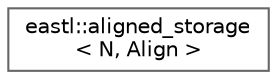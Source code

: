 digraph "类继承关系图"
{
 // LATEX_PDF_SIZE
  bgcolor="transparent";
  edge [fontname=Helvetica,fontsize=10,labelfontname=Helvetica,labelfontsize=10];
  node [fontname=Helvetica,fontsize=10,shape=box,height=0.2,width=0.4];
  rankdir="LR";
  Node0 [id="Node000000",label="eastl::aligned_storage\l\< N, Align \>",height=0.2,width=0.4,color="grey40", fillcolor="white", style="filled",URL="$structeastl_1_1aligned__storage.html",tooltip=" "];
}
